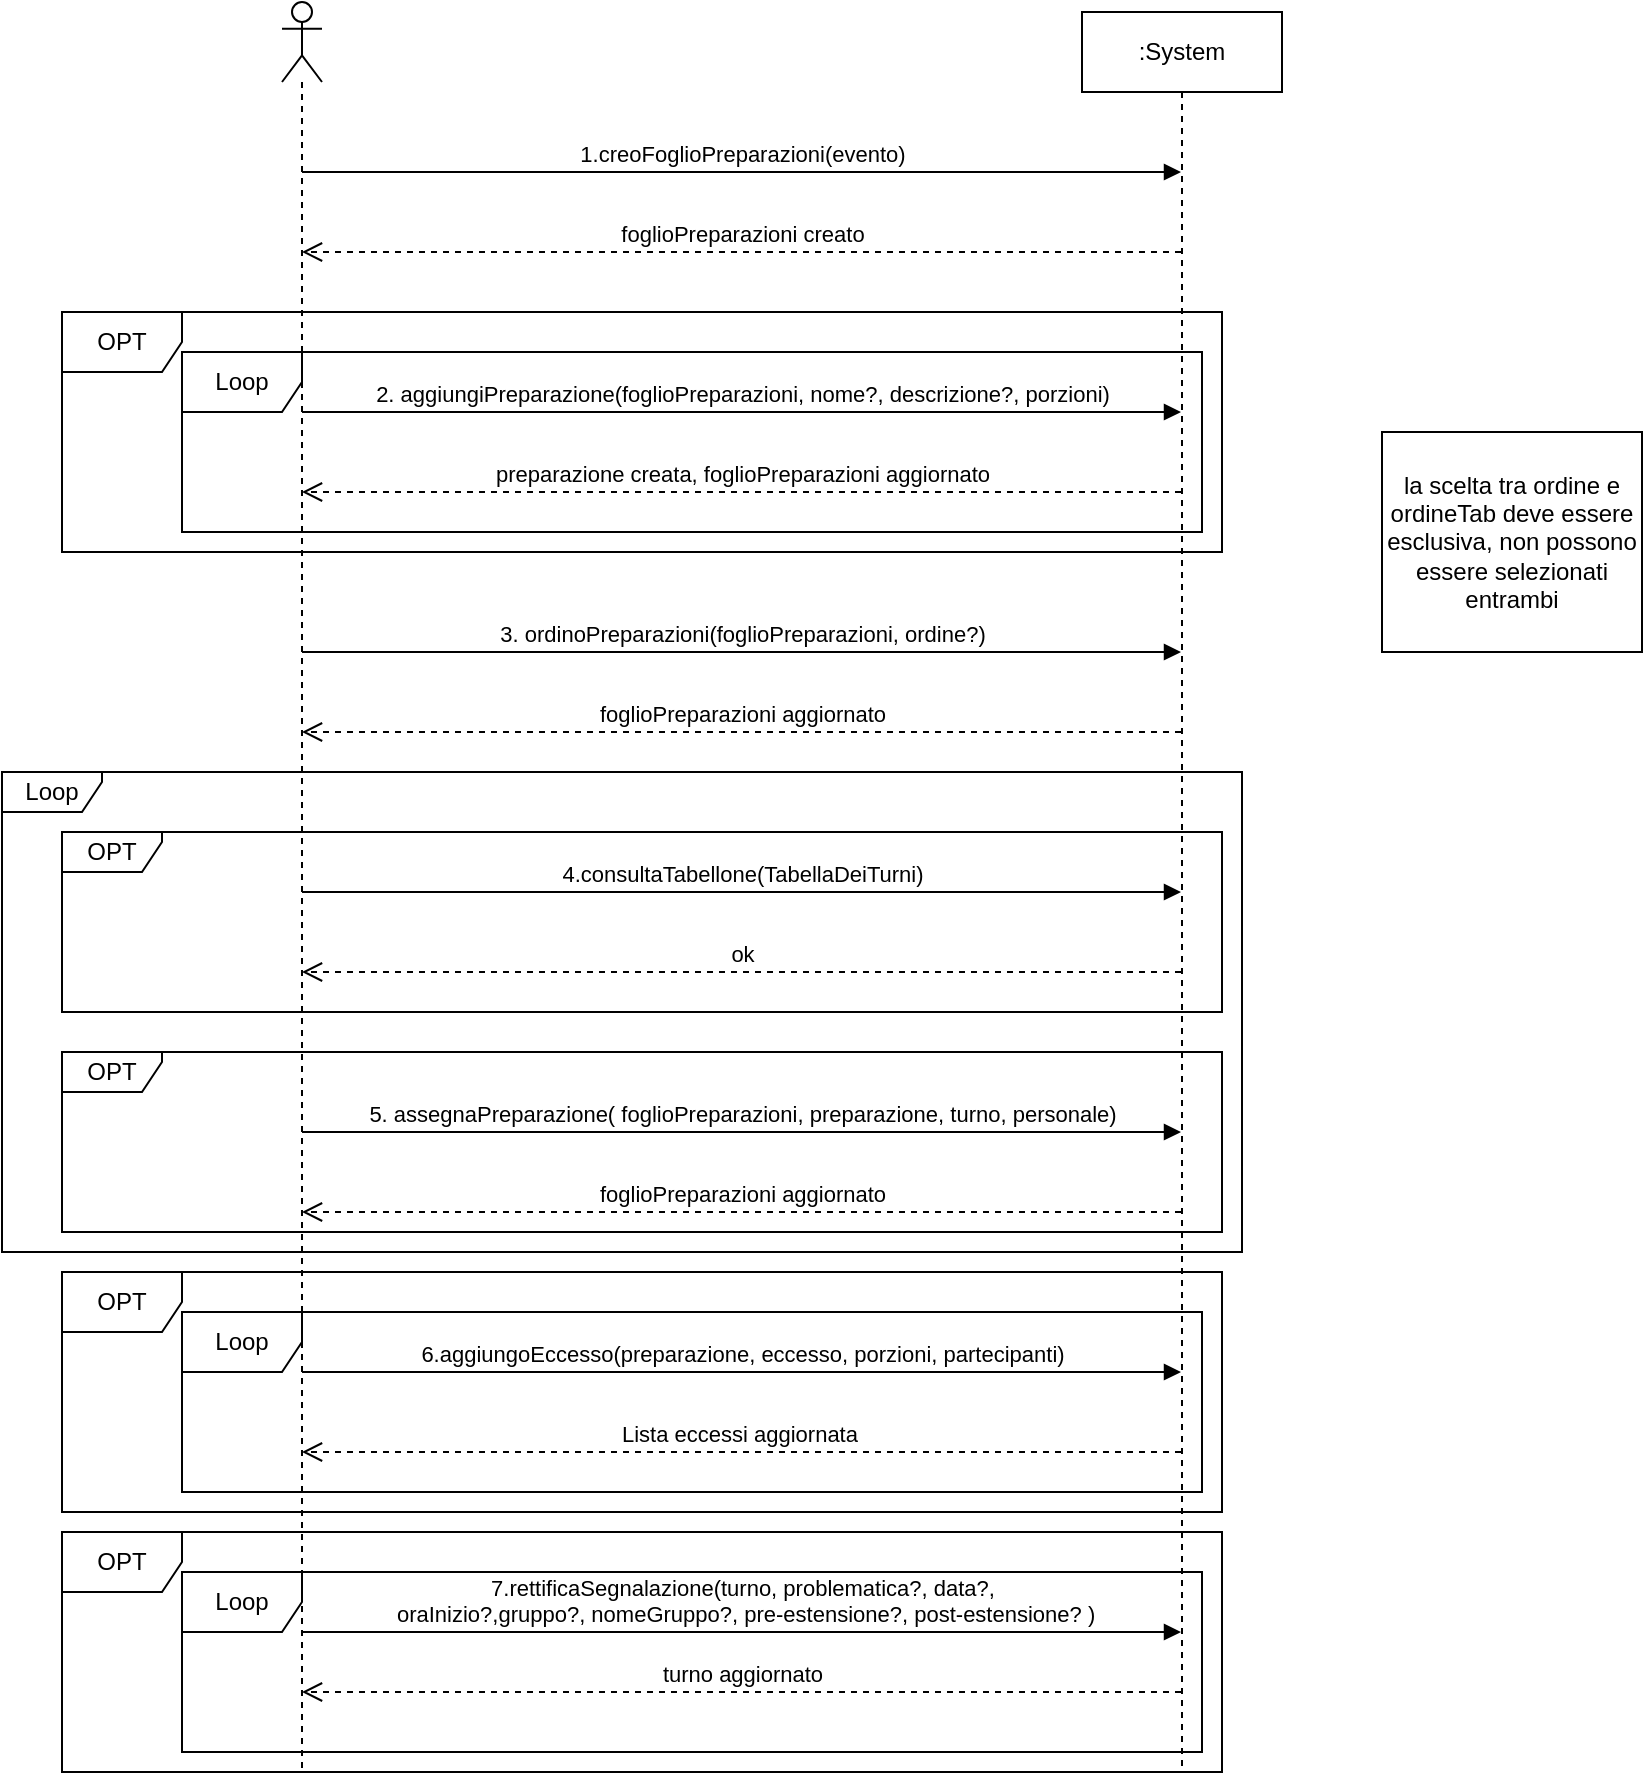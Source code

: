 <mxfile version="24.4.4" type="google">
  <diagram name="Pagina-1" id="m2cIKgUgAo31HFwd5AKQ">
    <mxGraphModel grid="1" page="1" gridSize="10" guides="1" tooltips="1" connect="1" arrows="1" fold="1" pageScale="1" pageWidth="850" pageHeight="1100" math="0" shadow="0">
      <root>
        <mxCell id="0" />
        <mxCell id="1" parent="0" />
        <mxCell id="0C1fVvSdd0bcFvSlZQpd-1" value=":System" style="shape=umlLifeline;perimeter=lifelinePerimeter;whiteSpace=wrap;html=1;container=1;dropTarget=0;collapsible=0;recursiveResize=0;outlineConnect=0;portConstraint=eastwest;newEdgeStyle={&quot;curved&quot;:0,&quot;rounded&quot;:0};" vertex="1" parent="1">
          <mxGeometry x="550" y="80" width="100" height="880" as="geometry" />
        </mxCell>
        <mxCell id="0C1fVvSdd0bcFvSlZQpd-2" value="" style="shape=umlLifeline;perimeter=lifelinePerimeter;whiteSpace=wrap;html=1;container=1;dropTarget=0;collapsible=0;recursiveResize=0;outlineConnect=0;portConstraint=eastwest;newEdgeStyle={&quot;curved&quot;:0,&quot;rounded&quot;:0};participant=umlActor;" vertex="1" parent="1">
          <mxGeometry x="150" y="75" width="20" height="885" as="geometry" />
        </mxCell>
        <mxCell id="0C1fVvSdd0bcFvSlZQpd-3" value="1.creoFoglioPreparazioni(evento)" style="html=1;verticalAlign=bottom;endArrow=block;curved=0;rounded=0;" edge="1" parent="1">
          <mxGeometry width="80" relative="1" as="geometry">
            <mxPoint x="160" y="160" as="sourcePoint" />
            <mxPoint x="599.5" y="160" as="targetPoint" />
          </mxGeometry>
        </mxCell>
        <mxCell id="0C1fVvSdd0bcFvSlZQpd-4" value="foglioPreparazioni creato" style="html=1;verticalAlign=bottom;endArrow=open;dashed=1;endSize=8;curved=0;rounded=0;" edge="1" parent="1">
          <mxGeometry x="0.001" relative="1" as="geometry">
            <mxPoint x="599.5" y="200" as="sourcePoint" />
            <mxPoint x="160" y="200" as="targetPoint" />
            <mxPoint as="offset" />
          </mxGeometry>
        </mxCell>
        <mxCell id="0C1fVvSdd0bcFvSlZQpd-5" value="2. aggiungiPreparazione(foglioPreparazioni, nome?, descrizione?, porzioni)" style="html=1;verticalAlign=bottom;endArrow=block;curved=0;rounded=0;" edge="1" parent="1">
          <mxGeometry x="0.001" width="80" relative="1" as="geometry">
            <mxPoint x="160" y="280" as="sourcePoint" />
            <mxPoint x="599.5" y="280" as="targetPoint" />
            <Array as="points">
              <mxPoint x="210" y="280" />
            </Array>
            <mxPoint as="offset" />
          </mxGeometry>
        </mxCell>
        <mxCell id="0C1fVvSdd0bcFvSlZQpd-6" value="preparazione creata, foglioPreparazioni aggiornato" style="html=1;verticalAlign=bottom;endArrow=open;dashed=1;endSize=8;curved=0;rounded=0;" edge="1" parent="1">
          <mxGeometry x="0.001" relative="1" as="geometry">
            <mxPoint x="599.5" y="320" as="sourcePoint" />
            <mxPoint x="160" y="320" as="targetPoint" />
            <Array as="points">
              <mxPoint x="300" y="320" />
            </Array>
            <mxPoint as="offset" />
          </mxGeometry>
        </mxCell>
        <mxCell id="0C1fVvSdd0bcFvSlZQpd-7" value="3. ordinoPreparazioni(foglioPreparazioni, ordine?)" style="html=1;verticalAlign=bottom;endArrow=block;curved=0;rounded=0;" edge="1" parent="1" target="0C1fVvSdd0bcFvSlZQpd-1">
          <mxGeometry x="-0.002" width="80" relative="1" as="geometry">
            <mxPoint x="160" y="400" as="sourcePoint" />
            <mxPoint x="240" y="400" as="targetPoint" />
            <mxPoint as="offset" />
          </mxGeometry>
        </mxCell>
        <mxCell id="0C1fVvSdd0bcFvSlZQpd-8" value="foglioPreparazioni aggiornato" style="html=1;verticalAlign=bottom;endArrow=open;dashed=1;endSize=8;curved=0;rounded=0;" edge="1" parent="1" source="0C1fVvSdd0bcFvSlZQpd-1">
          <mxGeometry x="-0.001" relative="1" as="geometry">
            <mxPoint x="240" y="440" as="sourcePoint" />
            <mxPoint x="160" y="440" as="targetPoint" />
            <mxPoint as="offset" />
          </mxGeometry>
        </mxCell>
        <mxCell id="0C1fVvSdd0bcFvSlZQpd-9" value="4.consultaTabellone(TabellaDeiTurni)" style="html=1;verticalAlign=bottom;endArrow=block;curved=0;rounded=0;" edge="1" parent="1" target="0C1fVvSdd0bcFvSlZQpd-1">
          <mxGeometry x="0.001" width="80" relative="1" as="geometry">
            <mxPoint x="160" y="520" as="sourcePoint" />
            <mxPoint x="240" y="520" as="targetPoint" />
            <mxPoint as="offset" />
          </mxGeometry>
        </mxCell>
        <mxCell id="0C1fVvSdd0bcFvSlZQpd-10" value="ok" style="html=1;verticalAlign=bottom;endArrow=open;dashed=1;endSize=8;curved=0;rounded=0;" edge="1" parent="1" source="0C1fVvSdd0bcFvSlZQpd-1">
          <mxGeometry relative="1" as="geometry">
            <mxPoint x="240" y="560" as="sourcePoint" />
            <mxPoint x="160" y="560" as="targetPoint" />
          </mxGeometry>
        </mxCell>
        <mxCell id="0C1fVvSdd0bcFvSlZQpd-11" value="5. assegnaPreparazione( foglioPreparazioni, preparazione, turno, personale)" style="html=1;verticalAlign=bottom;endArrow=block;curved=0;rounded=0;" edge="1" parent="1" target="0C1fVvSdd0bcFvSlZQpd-1">
          <mxGeometry x="0.001" width="80" relative="1" as="geometry">
            <mxPoint x="160" y="640" as="sourcePoint" />
            <mxPoint x="240" y="640" as="targetPoint" />
            <mxPoint as="offset" />
          </mxGeometry>
        </mxCell>
        <mxCell id="0C1fVvSdd0bcFvSlZQpd-12" value="foglioPreparazioni aggiornato" style="html=1;verticalAlign=bottom;endArrow=open;dashed=1;endSize=8;curved=0;rounded=0;" edge="1" parent="1" source="0C1fVvSdd0bcFvSlZQpd-1">
          <mxGeometry x="-0.001" relative="1" as="geometry">
            <mxPoint x="240" y="680" as="sourcePoint" />
            <mxPoint x="160" y="680" as="targetPoint" />
            <mxPoint as="offset" />
          </mxGeometry>
        </mxCell>
        <mxCell id="0C1fVvSdd0bcFvSlZQpd-13" value="6.aggiungoEccesso(preparazione, eccesso, porzioni, partecipanti)" style="html=1;verticalAlign=bottom;endArrow=block;curved=0;rounded=0;" edge="1" parent="1" target="0C1fVvSdd0bcFvSlZQpd-1">
          <mxGeometry x="0.001" width="80" relative="1" as="geometry">
            <mxPoint x="160" y="760" as="sourcePoint" />
            <mxPoint x="240" y="760" as="targetPoint" />
            <mxPoint as="offset" />
          </mxGeometry>
        </mxCell>
        <mxCell id="0C1fVvSdd0bcFvSlZQpd-14" value="Lista eccessi aggiornata&amp;nbsp;" style="html=1;verticalAlign=bottom;endArrow=open;dashed=1;endSize=8;curved=0;rounded=0;" edge="1" parent="1" source="0C1fVvSdd0bcFvSlZQpd-1">
          <mxGeometry relative="1" as="geometry">
            <mxPoint x="240" y="800" as="sourcePoint" />
            <mxPoint x="160" y="800" as="targetPoint" />
          </mxGeometry>
        </mxCell>
        <mxCell id="0C1fVvSdd0bcFvSlZQpd-15" value="7.rettificaSegnalazione(turno, problematica?, data?,&lt;div&gt;&amp;nbsp;oraInizio?,gruppo?, nomeGruppo?, pre-estensione?, post-estensione? )&lt;/div&gt;" style="html=1;verticalAlign=bottom;endArrow=block;curved=0;rounded=0;" edge="1" parent="1">
          <mxGeometry x="0.001" width="80" relative="1" as="geometry">
            <mxPoint x="160" y="890" as="sourcePoint" />
            <mxPoint x="599.5" y="890" as="targetPoint" />
            <mxPoint as="offset" />
          </mxGeometry>
        </mxCell>
        <mxCell id="0C1fVvSdd0bcFvSlZQpd-16" value="turno aggiornato" style="html=1;verticalAlign=bottom;endArrow=open;dashed=1;endSize=8;curved=0;rounded=0;" edge="1" parent="1" source="0C1fVvSdd0bcFvSlZQpd-1">
          <mxGeometry relative="1" as="geometry">
            <mxPoint x="240" y="920" as="sourcePoint" />
            <mxPoint x="160" y="920" as="targetPoint" />
          </mxGeometry>
        </mxCell>
        <mxCell id="0C1fVvSdd0bcFvSlZQpd-19" value="la scelta tra ordine e ordineTab deve essere esclusiva, non possono essere selezionati entrambi" style="html=1;whiteSpace=wrap;" vertex="1" parent="1">
          <mxGeometry x="700" y="290" width="130" height="110" as="geometry" />
        </mxCell>
        <mxCell id="USDwZRXXyym83E1lWtOB-2" value="Loop" style="shape=umlFrame;whiteSpace=wrap;html=1;pointerEvents=0;" vertex="1" parent="1">
          <mxGeometry x="100" y="730" width="510" height="90" as="geometry" />
        </mxCell>
        <mxCell id="USDwZRXXyym83E1lWtOB-3" value="Loop" style="shape=umlFrame;whiteSpace=wrap;html=1;pointerEvents=0;width=50;height=20;" vertex="1" parent="1">
          <mxGeometry x="10" y="460" width="620" height="240" as="geometry" />
        </mxCell>
        <mxCell id="USDwZRXXyym83E1lWtOB-5" value="Loop" style="shape=umlFrame;whiteSpace=wrap;html=1;pointerEvents=0;" vertex="1" parent="1">
          <mxGeometry x="100" y="250" width="510" height="90" as="geometry" />
        </mxCell>
        <mxCell id="zZL6KIL56c-Ibxf8T1t6-1" value="Loop" style="shape=umlFrame;whiteSpace=wrap;html=1;pointerEvents=0;" vertex="1" parent="1">
          <mxGeometry x="100" y="860" width="510" height="90" as="geometry" />
        </mxCell>
        <mxCell id="zZL6KIL56c-Ibxf8T1t6-2" value="OPT" style="shape=umlFrame;whiteSpace=wrap;html=1;pointerEvents=0;" vertex="1" parent="1">
          <mxGeometry x="40" y="230" width="580" height="120" as="geometry" />
        </mxCell>
        <mxCell id="zZL6KIL56c-Ibxf8T1t6-3" value="OPT" style="shape=umlFrame;whiteSpace=wrap;html=1;pointerEvents=0;width=50;height=20;" vertex="1" parent="1">
          <mxGeometry x="40" y="490" width="580" height="90" as="geometry" />
        </mxCell>
        <mxCell id="zZL6KIL56c-Ibxf8T1t6-4" value="OPT" style="shape=umlFrame;whiteSpace=wrap;html=1;pointerEvents=0;" vertex="1" parent="1">
          <mxGeometry x="40" y="710" width="580" height="120" as="geometry" />
        </mxCell>
        <mxCell id="zZL6KIL56c-Ibxf8T1t6-5" value="OPT" style="shape=umlFrame;whiteSpace=wrap;html=1;pointerEvents=0;" vertex="1" parent="1">
          <mxGeometry x="40" y="840" width="580" height="120" as="geometry" />
        </mxCell>
        <mxCell id="zZL6KIL56c-Ibxf8T1t6-6" value="OPT" style="shape=umlFrame;whiteSpace=wrap;html=1;pointerEvents=0;width=50;height=20;" vertex="1" parent="1">
          <mxGeometry x="40" y="600" width="580" height="90" as="geometry" />
        </mxCell>
      </root>
    </mxGraphModel>
  </diagram>
</mxfile>
